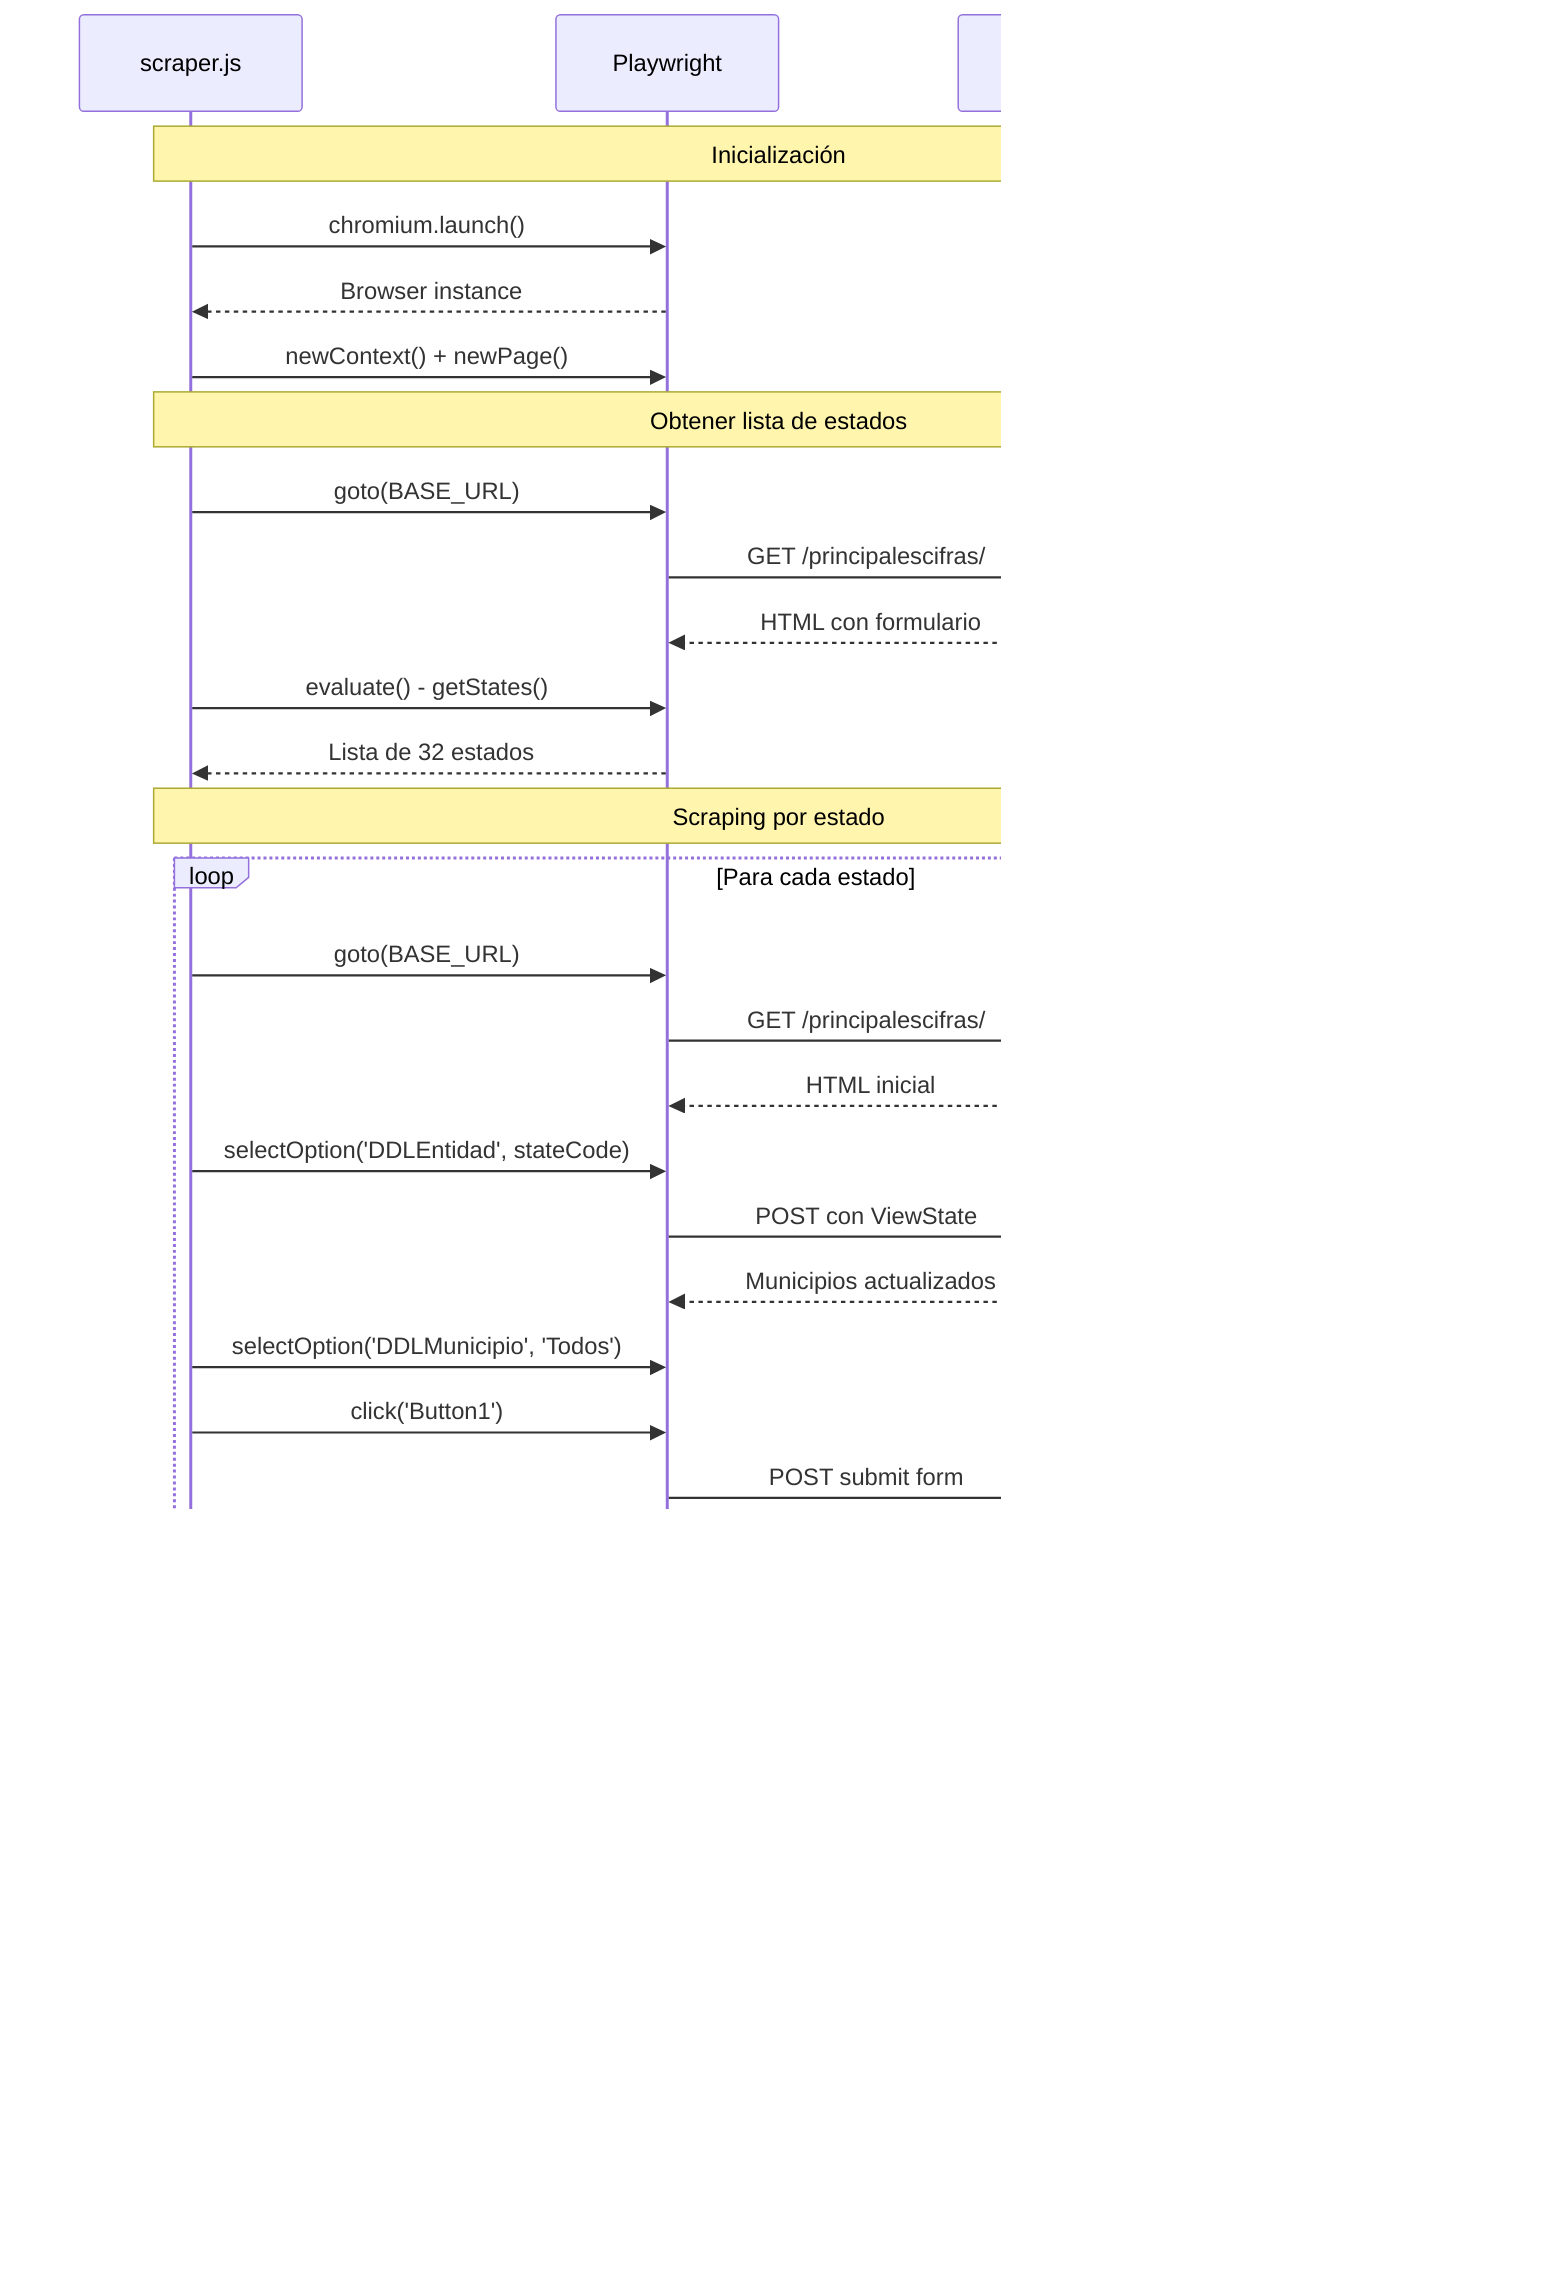 sequenceDiagram
    participant S as scraper.js
    participant P as Playwright
    participant W as SEP Website
    participant FS as File System

    Note over S,FS: Inicialización
    S->>P: chromium.launch()
    P-->>S: Browser instance
    S->>P: newContext() + newPage()

    Note over S,FS: Obtener lista de estados
    S->>P: goto(BASE_URL)
    P->>W: GET /principalescifras/
    W-->>P: HTML con formulario
    S->>P: evaluate() - getStates()
    P-->>S: Lista de 32 estados

    Note over S,FS: Scraping por estado
    loop Para cada estado
        S->>P: goto(BASE_URL)
        P->>W: GET /principalescifras/
        W-->>P: HTML inicial

        S->>P: selectOption('DDLEntidad', stateCode)
        P->>W: POST con ViewState
        W-->>P: Municipios actualizados

        S->>P: selectOption('DDLMunicipio', 'Todos')
        S->>P: click('Button1')
        P->>W: POST submit form
        W-->>P: HTML con tablas de resultados

        S->>P: evaluate() - extractTableData()
        P-->>S: Arrays con datos parseados

        S->>FS: writeFileSync(estado.json)
        FS-->>S: Archivo guardado
    end

    Note over S,FS: Finalización
    S->>P: browser.close()
    P-->>S: Navegador cerrado

    Note over S: ✨ Scraping completo